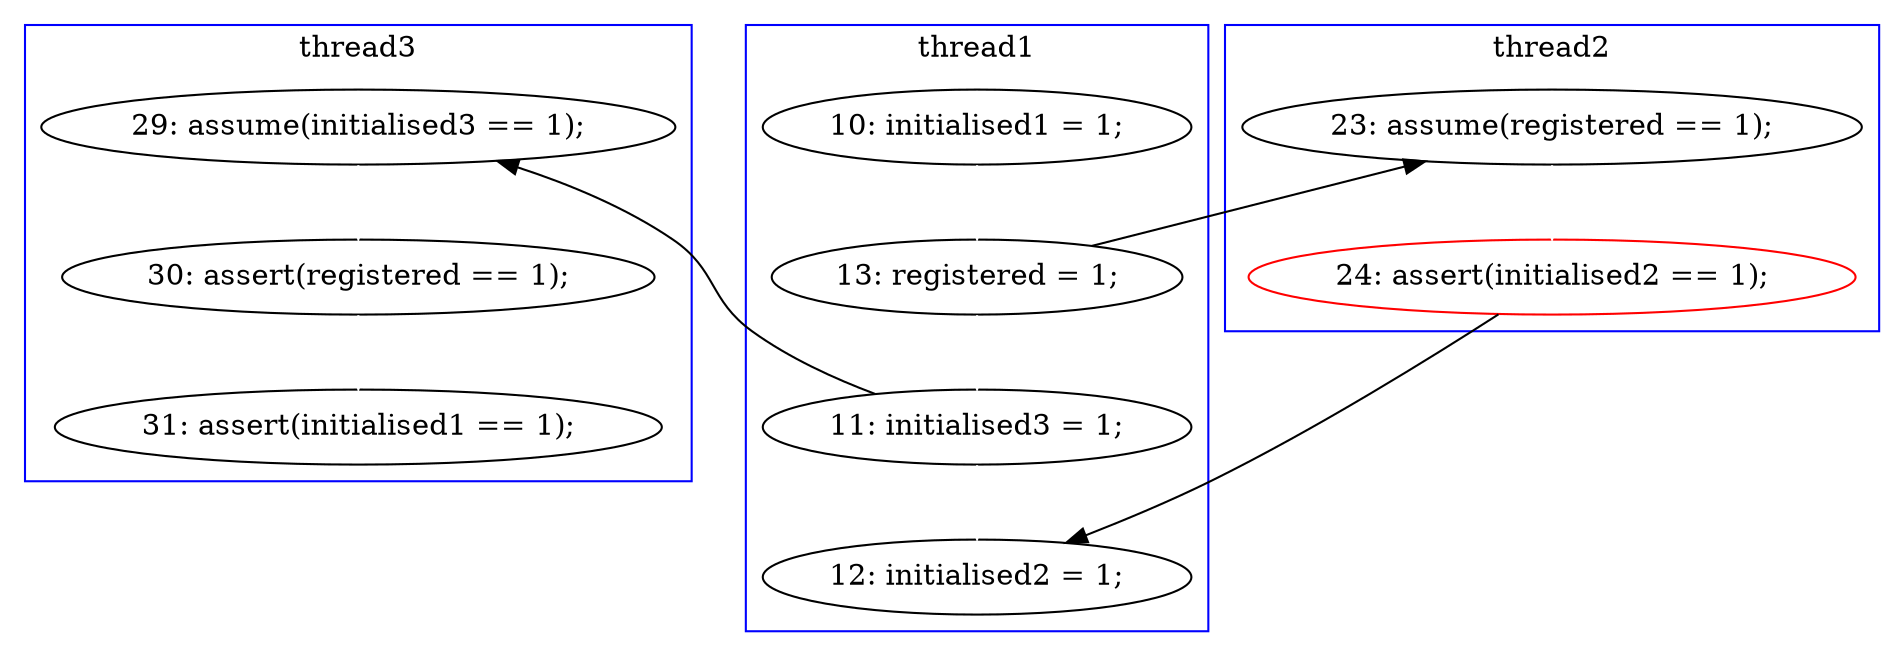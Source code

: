 digraph Counterexample {
	23 -> 28 [color = white, style = solid]
	21 -> 23 [color = white, style = solid]
	17 -> 21 [color = black, style = solid, constraint = false]
	16 -> 17 [color = white, style = solid]
	18 -> 19 [color = white, style = solid]
	14 -> 16 [color = white, style = solid]
	17 -> 20 [color = white, style = solid]
	16 -> 18 [color = black, style = solid, constraint = false]
	19 -> 20 [color = black, style = solid, constraint = false]
	subgraph cluster1 {
		label = thread1
		color = blue
		17  [label = "11: initialised3 = 1;"]
		14  [label = "10: initialised1 = 1;"]
		16  [label = "13: registered = 1;"]
		20  [label = "12: initialised2 = 1;"]
	}
	subgraph cluster2 {
		label = thread2
		color = blue
		19  [label = "24: assert(initialised2 == 1);", color = red]
		18  [label = "23: assume(registered == 1);"]
	}
	subgraph cluster3 {
		label = thread3
		color = blue
		21  [label = "29: assume(initialised3 == 1);"]
		23  [label = "30: assert(registered == 1);"]
		28  [label = "31: assert(initialised1 == 1);"]
	}
}